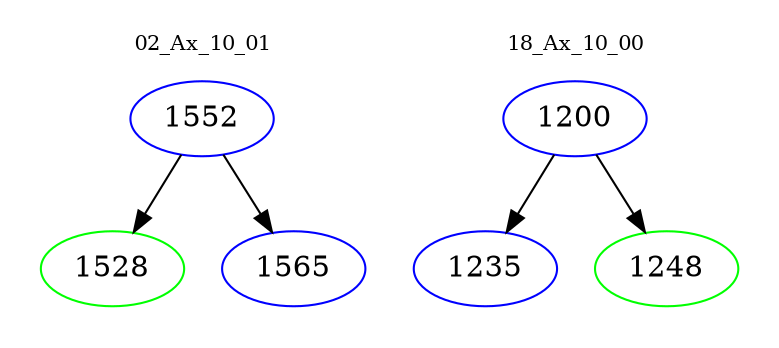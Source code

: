 digraph{
subgraph cluster_0 {
color = white
label = "02_Ax_10_01";
fontsize=10;
T0_1552 [label="1552", color="blue"]
T0_1552 -> T0_1528 [color="black"]
T0_1528 [label="1528", color="green"]
T0_1552 -> T0_1565 [color="black"]
T0_1565 [label="1565", color="blue"]
}
subgraph cluster_1 {
color = white
label = "18_Ax_10_00";
fontsize=10;
T1_1200 [label="1200", color="blue"]
T1_1200 -> T1_1235 [color="black"]
T1_1235 [label="1235", color="blue"]
T1_1200 -> T1_1248 [color="black"]
T1_1248 [label="1248", color="green"]
}
}
